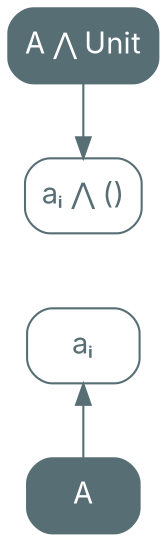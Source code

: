 digraph {
    bgcolor=transparent

    // Default theme: enabled
    node[shape="rectangle" style="rounded,filled" color="#586E75" fillcolor="#586E75" fontcolor="#ffffff" fontname="Inter,Arial"]
    edge [color="#586E75" fontcolor="#000000" fontname="Inter,Arial" fontsize=11]

    AandUnit[label="A ⋀ Unit"]
    AndAUnit[label="aᵢ ⋀ ()" fillcolor="#ffffff" fontcolor="#586E75"]

    AandUnit -> AndAUnit

    a[label="aᵢ" fillcolor="#ffffff" fontcolor="#586E75"]

    a -> A[dir=back]

    AndAUnit -> a[style=invis]
    a -> AndAUnit[style=invis]
}
